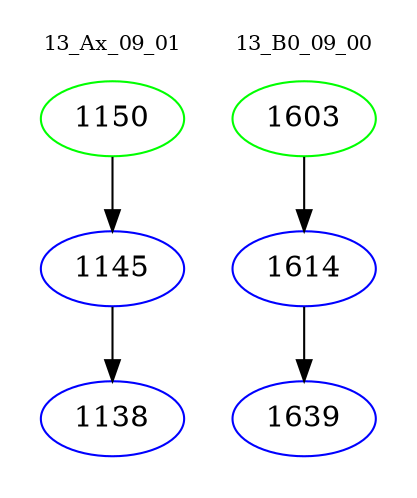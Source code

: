 digraph{
subgraph cluster_0 {
color = white
label = "13_Ax_09_01";
fontsize=10;
T0_1150 [label="1150", color="green"]
T0_1150 -> T0_1145 [color="black"]
T0_1145 [label="1145", color="blue"]
T0_1145 -> T0_1138 [color="black"]
T0_1138 [label="1138", color="blue"]
}
subgraph cluster_1 {
color = white
label = "13_B0_09_00";
fontsize=10;
T1_1603 [label="1603", color="green"]
T1_1603 -> T1_1614 [color="black"]
T1_1614 [label="1614", color="blue"]
T1_1614 -> T1_1639 [color="black"]
T1_1639 [label="1639", color="blue"]
}
}
